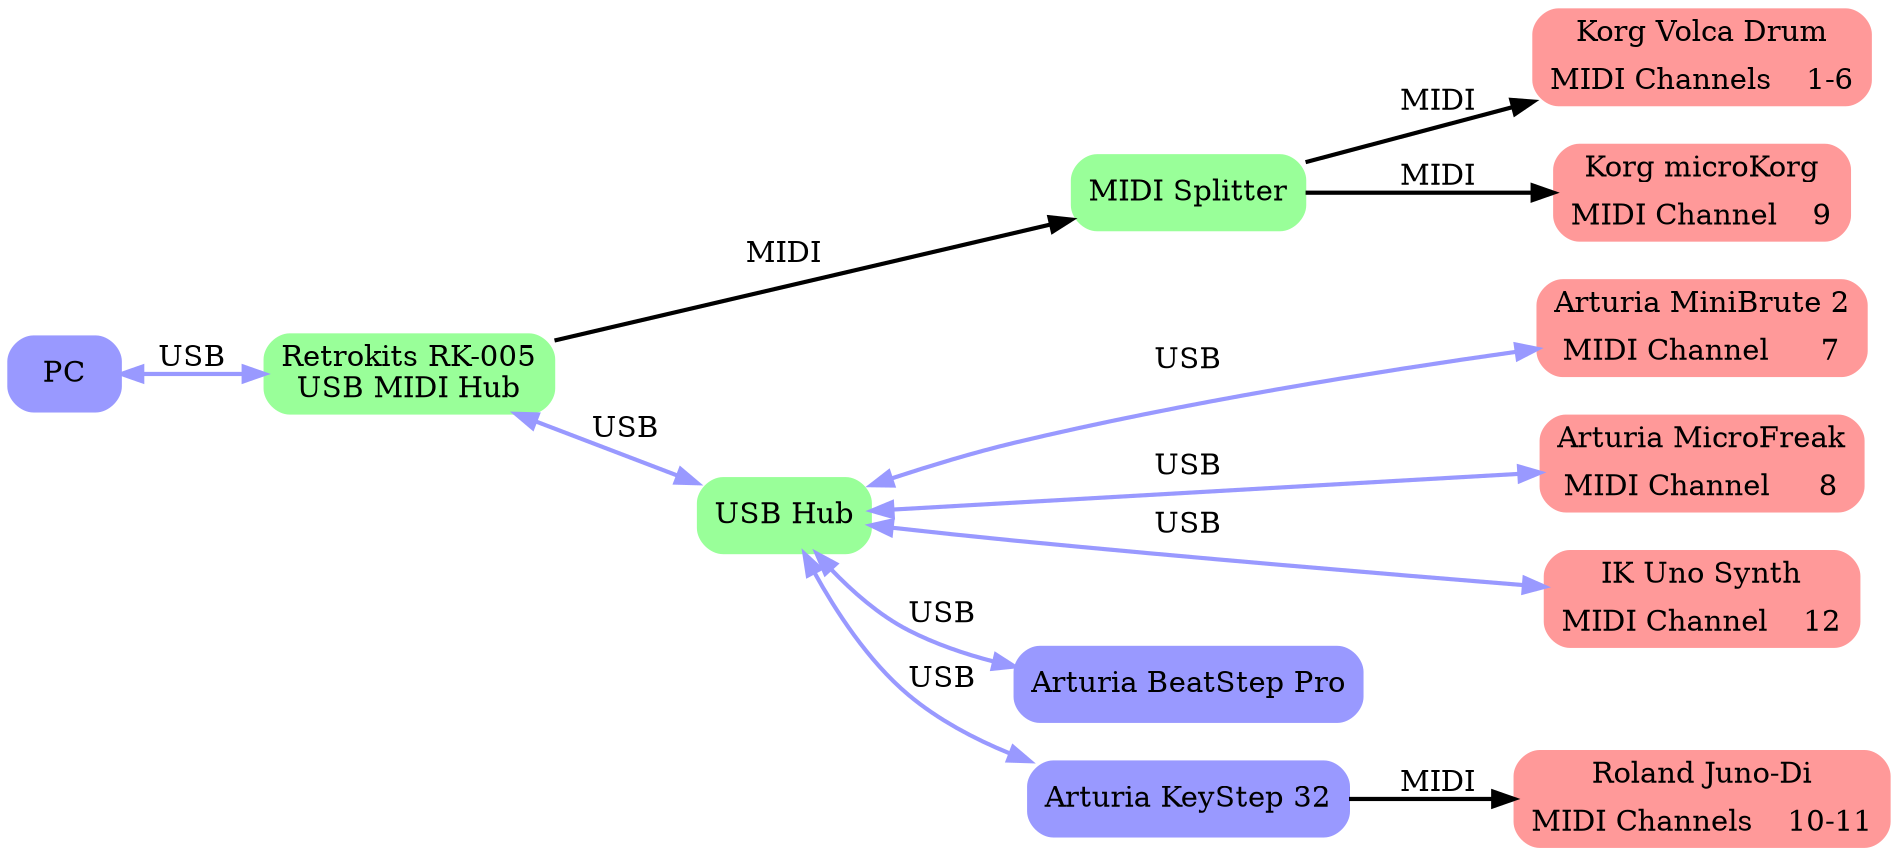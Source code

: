 graph {
    rankdir=LR;

    edge [penwidth=2];
    node [shape=record style="filled,rounded"];

    {
        // Instruments
        rank=same;
        node [color="#ff9999"];
        volca [label="Korg Volca Drum|{MIDI Channels|1-6}"];
        micro [label="Korg microKorg|{MIDI Channel|9}"];
        minibrute [label="Arturia MiniBrute 2|{MIDI Channel|7}"];
        freak [label="Arturia MicroFreak|{MIDI Channel|8}"];
        juno [label="Roland Juno-Di|{MIDI Channels|10-11}"];
        uno [label="IK Uno Synth|{MIDI Channel|12}"];
    }

    {
        // Controllers
        node [color="#9999ff"];
        bsp [label="Arturia BeatStep Pro"];
        ks [label="Arturia KeyStep 32"];
        pc [label="PC"];
    }

    {
        // Infrastructure
        node [color="#99ff99"];
        rk [label="Retrokits RK-005\nUSB MIDI Hub"];
        splitter [label="MIDI Splitter"];
        hub [label="USB Hub"];
    }

    {
        edge [label="USB" color="#9999ff" dir=both];

        pc -- rk;
        rk -- hub;
        hub -- {
            uno
            minibrute
            bsp
            ks
            freak
        };
    }
    
    {
        edge [label="MIDI" dir=forward];
        ks -- juno;
        rk -- splitter;
        splitter -- {
            micro
            volca
        };
    }
}
